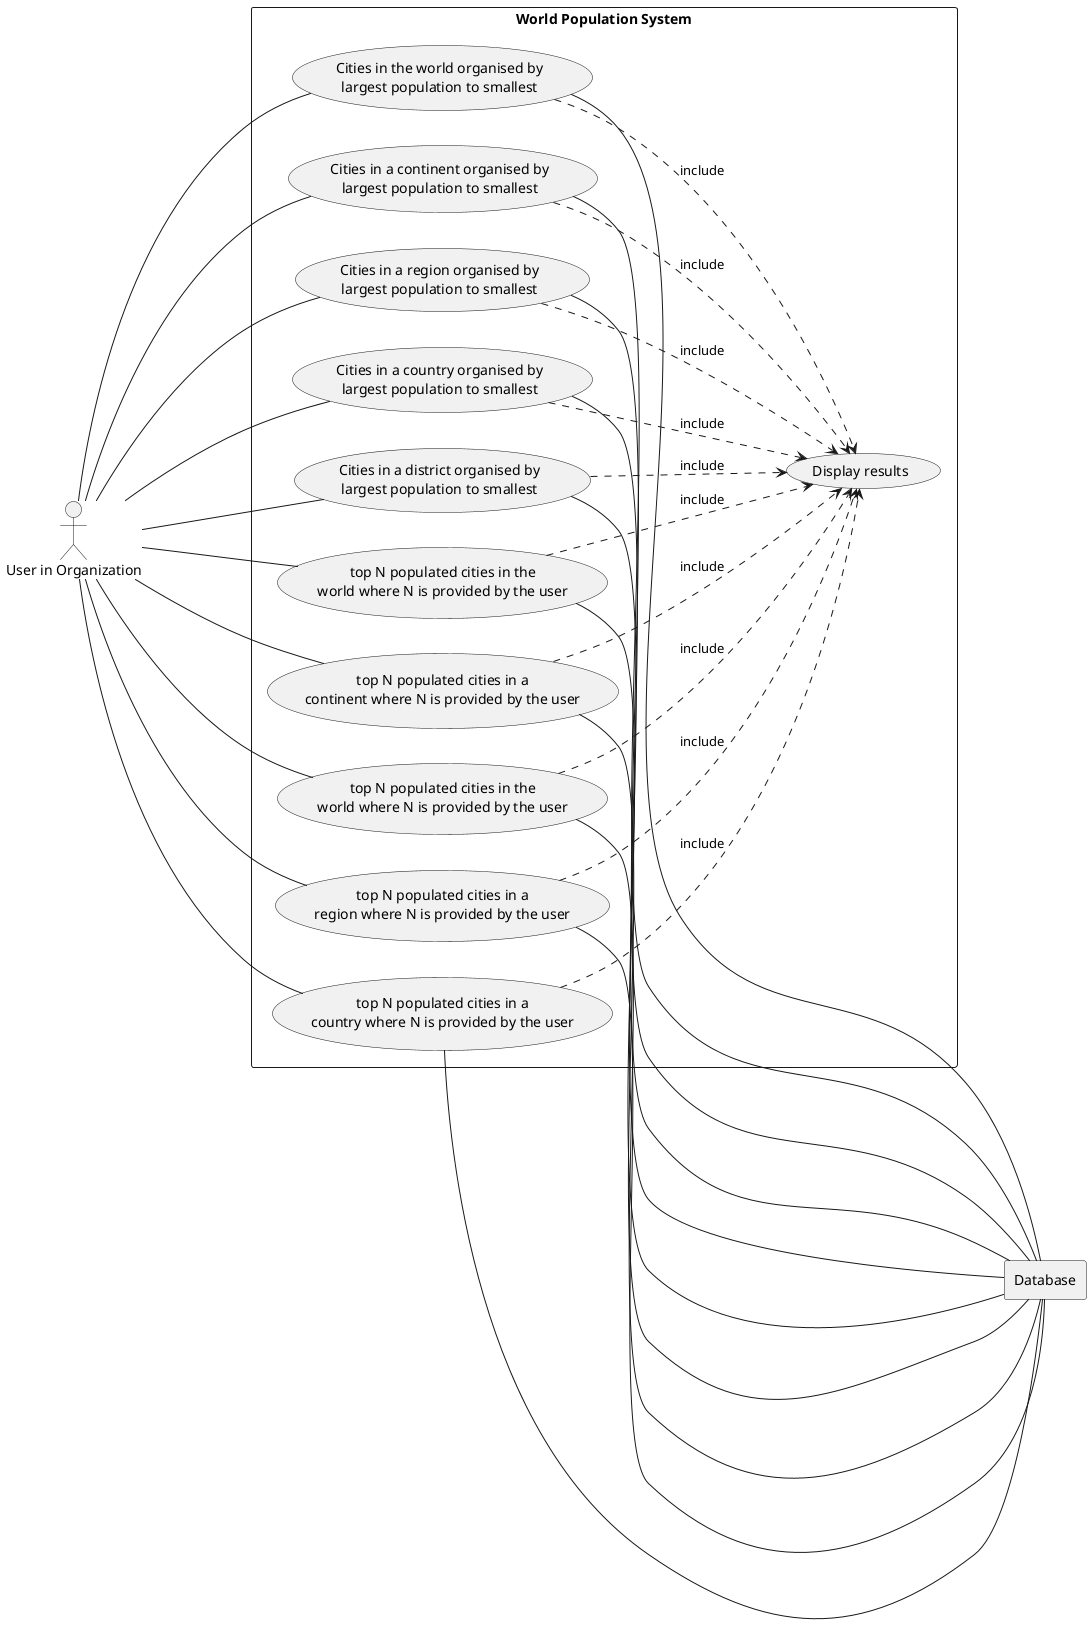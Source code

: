 @startuml

left to right direction
actor user as "User in Organization"

rectangle Database

rectangle "World Population System" {

    usecase UC07 as "Cities in the world organised by
    largest population to smallest"

    usecase UC08 as "Cities in a continent organised by
    largest population to smallest"

    usecase UC09 as "Cities in a region organised by
    largest population to smallest"

    usecase UC10 as "Cities in a country organised by
    largest population to smallest"

    usecase UC11 as "Cities in a district organised by
    largest population to smallest"

    usecase UC12 as "top N populated cities in the
    world where N is provided by the user"

    usecase UC13 as "top N populated cities in a
    continent where N is provided by the user"

    usecase UC14 as "top N populated cities in the
    world where N is provided by the user"

    usecase UC15 as "top N populated cities in a
    region where N is provided by the user"

    usecase UC16 as "top N populated cities in a
    country where N is provided by the user"


    usecase UCa as "Display results"

    user ---UC07
    user ---UC08
    user ---UC09
    user ---UC10
    user ---UC11
    user ---UC12
    user ---UC13
    user ---UC14
    user ---UC15
    user ---UC16



    UC07 ----Database
    UC08 ----Database
    UC09 ----Database
    UC10 ----Database
    UC11 ----Database
    UC12 ----Database
    UC13 ----Database
    UC14 ----Database
    UC15 ----Database
    UC16 ----Database

       UC07 --.> UCa : include
       UC08 --.> UCa : include
       UC09 --.> UCa : include
       UC10 --.> UCa : include
       UC11 --.> UCa : include
       UC12 --.> UCa : include
       UC13 --.> UCa : include
       UC14 --.> UCa : include
       UC15 --.> UCa : include
       UC16 --.> UCa : include
}

@enduml